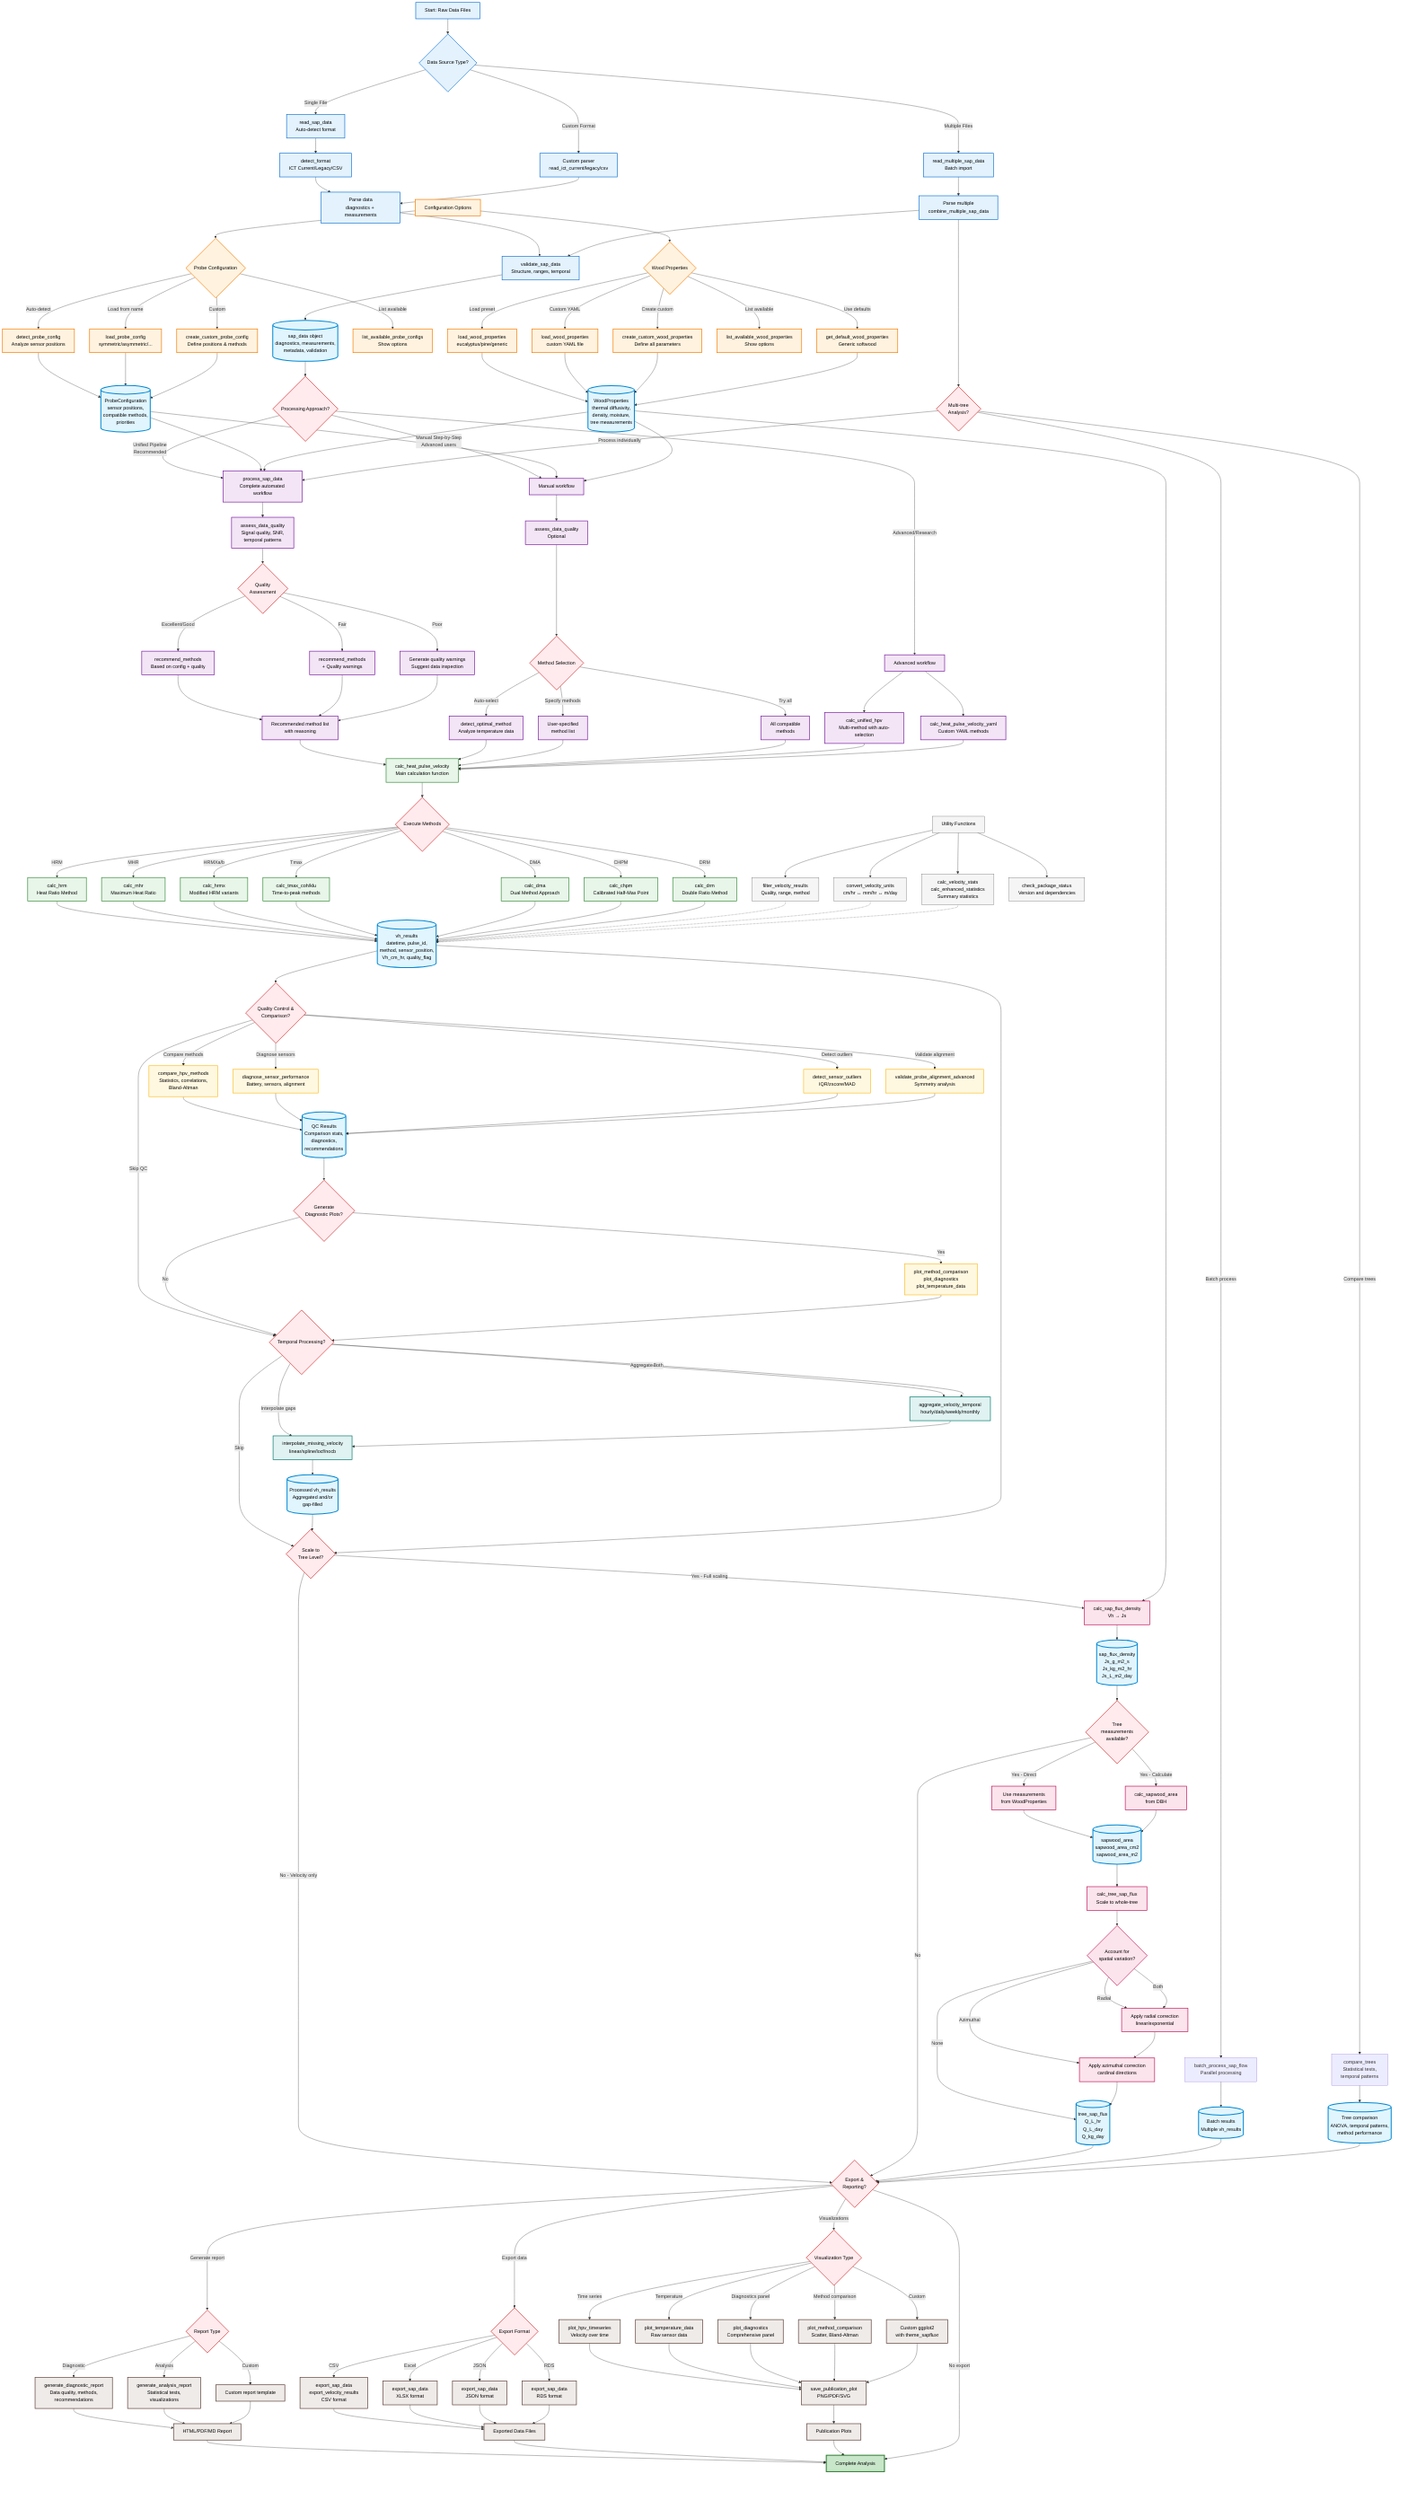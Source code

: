 flowchart TD
    %% ===================================================================
    %% sapFluxR Package - Detailed Function and Data Flow Diagram
    %% Shows complete function pathways, configuration options, and data flow
    %% ===================================================================

    %% Entry Points - Data Import
    START[Start: Raw Data Files]

    %% Stage 1: Data Import (Multiple Entry Points)
    START --> IMPORT{Data Source Type?}
    IMPORT -->|Single File| READ[read_sap_data<br/>Auto-detect format]
    IMPORT -->|Multiple Files| READMULTI[read_multiple_sap_data<br/>Batch import]
    IMPORT -->|Custom Format| READCUSTOM[Custom parser<br/>read_ict_current/legacy/csv]

    %% Format Detection & Validation
    READ --> DETECT[detect_format<br/>ICT Current/Legacy/CSV]
    DETECT --> PARSE[Parse data<br/>diagnostics + measurements]
    READMULTI --> PARSEMULTI[Parse multiple<br/>combine_multiple_sap_data]
    READCUSTOM --> PARSE

    PARSE --> VALIDATE[validate_sap_data<br/>Structure, ranges, temporal]
    PARSEMULTI --> VALIDATE

    VALIDATE --> SAPDATA[(sap_data object<br/>diagnostics, measurements,<br/>metadata, validation)]

    %% ===================================================================
    %% Configuration Pathways (Parallel to main pipeline)
    %% ===================================================================

    %% Probe Configuration Branch
    CONFIG_START[Configuration Options]

    CONFIG_START --> PROBE_PATH{Probe Configuration}
    PROBE_PATH -->|Auto-detect| DETECT_PROBE[detect_probe_config<br/>Analyze sensor positions]
    PROBE_PATH -->|Load from name| LOAD_PROBE[load_probe_config<br/>symmetric/asymmetric/...]
    PROBE_PATH -->|Custom| CUSTOM_PROBE[create_custom_probe_config<br/>Define positions & methods]
    PROBE_PATH -->|List available| LIST_PROBE[list_available_probe_configs<br/>Show options]

    DETECT_PROBE --> PROBE_OBJ[(ProbeConfiguration<br/>sensor positions,<br/>compatible methods,<br/>priorities)]
    LOAD_PROBE --> PROBE_OBJ
    CUSTOM_PROBE --> PROBE_OBJ

    %% Wood Properties Branch
    CONFIG_START --> WOOD_PATH{Wood Properties}
    WOOD_PATH -->|Load preset| LOAD_WOOD[load_wood_properties<br/>eucalyptus/pine/generic]
    WOOD_PATH -->|Custom YAML| CUSTOM_WOOD_YAML[load_wood_properties<br/>custom YAML file]
    WOOD_PATH -->|Create custom| CREATE_WOOD[create_custom_wood_properties<br/>Define all parameters]
    WOOD_PATH -->|List available| LIST_WOOD[list_available_wood_properties<br/>Show options]
    WOOD_PATH -->|Use defaults| DEFAULT_WOOD[get_default_wood_properties<br/>Generic softwood]

    LOAD_WOOD --> WOOD_OBJ[(WoodProperties<br/>thermal diffusivity,<br/>density, moisture,<br/>tree measurements)]
    CUSTOM_WOOD_YAML --> WOOD_OBJ
    CREATE_WOOD --> WOOD_OBJ
    DEFAULT_WOOD --> WOOD_OBJ

    %% ===================================================================
    %% Main Processing Pipeline Decision Point
    %% ===================================================================

    SAPDATA --> PIPELINE_CHOICE{Processing Approach?}

    %% Option 1: Unified Pipeline (Recommended)
    PIPELINE_CHOICE -->|Unified Pipeline<br/>Recommended| PROCESS[process_sap_data<br/>Complete automated workflow]

    PROBE_OBJ --> PROCESS
    WOOD_OBJ --> PROCESS

    PROCESS --> ASSESS_QUALITY[assess_data_quality<br/>Signal quality, SNR,<br/>temporal patterns]

    ASSESS_QUALITY --> QUALITY_RESULT{Quality<br/>Assessment}
    QUALITY_RESULT -->|Excellent/Good| RECOMMEND[recommend_methods<br/>Based on config + quality]
    QUALITY_RESULT -->|Fair| RECOMMEND_CAUTION[recommend_methods<br/>+ Quality warnings]
    QUALITY_RESULT -->|Poor| QUALITY_WARN[Generate quality warnings<br/>Suggest data inspection]

    RECOMMEND --> METHOD_LIST[Recommended method list<br/>with reasoning]
    RECOMMEND_CAUTION --> METHOD_LIST
    QUALITY_WARN --> METHOD_LIST

    METHOD_LIST --> CALC_HPV_MAIN

    %% Option 2: Manual Step-by-Step
    PIPELINE_CHOICE -->|Manual Step-by-Step<br/>Advanced users| MANUAL_START[Manual workflow]

    PROBE_OBJ --> MANUAL_START
    WOOD_OBJ --> MANUAL_START

    MANUAL_START --> MANUAL_ASSESS[assess_data_quality<br/>Optional]
    MANUAL_ASSESS --> MANUAL_METHOD{Method Selection}

    MANUAL_METHOD -->|Auto-select| DETECT_OPTIMAL[detect_optimal_method<br/>Analyze temperature data]
    MANUAL_METHOD -->|Specify methods| USER_METHODS[User-specified<br/>method list]
    MANUAL_METHOD -->|Try all| ALL_METHODS[All compatible<br/>methods]

    DETECT_OPTIMAL --> CALC_HPV_MAIN
    USER_METHODS --> CALC_HPV_MAIN
    ALL_METHODS --> CALC_HPV_MAIN

    %% Option 3: Advanced/Research
    PIPELINE_CHOICE -->|Advanced/Research| ADVANCED_START[Advanced workflow]

    ADVANCED_START --> UNIFIED_HPV[calc_unified_hpv<br/>Multi-method with auto-selection]
    ADVANCED_START --> YAML_METHOD[calc_heat_pulse_velocity_yaml<br/>Custom YAML methods]

    UNIFIED_HPV --> CALC_HPV_MAIN
    YAML_METHOD --> CALC_HPV_MAIN

    %% ===================================================================
    %% Core HPV Calculation (Multiple Method Execution)
    %% ===================================================================

    CALC_HPV_MAIN[calc_heat_pulse_velocity<br/>Main calculation function]

    CALC_HPV_MAIN --> METHOD_EXEC{Execute Methods}

    %% Core Methods
    METHOD_EXEC -->|HRM| CALC_HRM[calc_hrm<br/>Heat Ratio Method]
    METHOD_EXEC -->|MHR| CALC_MHR[calc_mhr<br/>Maximum Heat Ratio]
    METHOD_EXEC -->|HRMXa/b| CALC_HRMX[calc_hrmx<br/>Modified HRM variants]
    METHOD_EXEC -->|Tmax| CALC_TMAX[calc_tmax_coh/klu<br/>Time-to-peak methods]
    METHOD_EXEC -->|DMA| CALC_DMA[calc_dma<br/>Dual Method Approach]

    %% Advanced Methods
    METHOD_EXEC -->|CHPM| CALC_CHPM[calc_chpm<br/>Calibrated Half-Max Point]
    METHOD_EXEC -->|DRM| CALC_DRM[calc_drm<br/>Double Ratio Method]

    %% All methods converge
    CALC_HRM --> VH_RESULTS[(vh_results<br/>datetime, pulse_id,<br/>method, sensor_position,<br/>Vh_cm_hr, quality_flag)]
    CALC_MHR --> VH_RESULTS
    CALC_HRMX --> VH_RESULTS
    CALC_TMAX --> VH_RESULTS
    CALC_DMA --> VH_RESULTS
    CALC_CHPM --> VH_RESULTS
    CALC_DRM --> VH_RESULTS

    %% ===================================================================
    %% Quality Control & Method Comparison (Stage 5 & 10)
    %% ===================================================================

    VH_RESULTS --> QC_CHOICE{Quality Control &<br/>Comparison?}

    QC_CHOICE -->|Compare methods| COMPARE_METHODS[compare_hpv_methods<br/>Statistics, correlations,<br/>Bland-Altman]
    QC_CHOICE -->|Diagnose sensors| DIAGNOSE[diagnose_sensor_performance<br/>Battery, sensors, alignment]
    QC_CHOICE -->|Detect outliers| DETECT_OUT[detect_sensor_outliers<br/>IQR/zscore/MAD]
    QC_CHOICE -->|Validate alignment| VALIDATE_ALIGN[validate_probe_alignment_advanced<br/>Symmetry analysis]
    QC_CHOICE -->|Skip QC| TEMPORAL_CHOICE

    COMPARE_METHODS --> QC_RESULTS[(QC Results<br/>Comparison stats,<br/>diagnostics,<br/>recommendations)]
    DIAGNOSE --> QC_RESULTS
    DETECT_OUT --> QC_RESULTS
    VALIDATE_ALIGN --> QC_RESULTS

    QC_RESULTS --> PLOT_QC{Generate<br/>Diagnostic Plots?}
    PLOT_QC -->|Yes| PLOT_COMPARE[plot_method_comparison<br/>plot_diagnostics<br/>plot_temperature_data]
    PLOT_QC -->|No| TEMPORAL_CHOICE
    PLOT_COMPARE --> TEMPORAL_CHOICE

    %% ===================================================================
    %% Temporal Processing & Aggregation (Stage 6)
    %% ===================================================================

    TEMPORAL_CHOICE{Temporal Processing?}

    TEMPORAL_CHOICE -->|Aggregate| AGGREGATE[aggregate_velocity_temporal<br/>hourly/daily/weekly/monthly]
    TEMPORAL_CHOICE -->|Interpolate gaps| INTERPOLATE[interpolate_missing_velocity<br/>linear/spline/locf/nocb]
    TEMPORAL_CHOICE -->|Both| AGGREGATE
    AGGREGATE --> INTERPOLATE
    TEMPORAL_CHOICE -->|Skip| SCALING_CHOICE

    INTERPOLATE --> VH_PROCESSED[(Processed vh_results<br/>Aggregated and/or<br/>gap-filled)]

    VH_PROCESSED --> SCALING_CHOICE
    VH_RESULTS --> SCALING_CHOICE

    %% ===================================================================
    %% Scaling to Tree-Level Flux (Stages 7-9)
    %% ===================================================================

    SCALING_CHOICE{Scale to<br/>Tree Level?}

    SCALING_CHOICE -->|Yes - Full scaling| FLUX_DENSITY[calc_sap_flux_density<br/>Vh → Js]
    SCALING_CHOICE -->|No - Velocity only| EXPORT_CHOICE

    %% Stage 7: Flux Density
    WOOD_OBJ --> FLUX_DENSITY

    FLUX_DENSITY --> FLUX_OBJ[(sap_flux_density<br/>Js_g_m2_s<br/>Js_kg_m2_hr<br/>Js_L_m2_day)]

    FLUX_OBJ --> SAPWOOD_CHOICE{Tree<br/>measurements<br/>available?}

    %% Stage 8: Sapwood Area
    SAPWOOD_CHOICE -->|Yes - Direct| SAPWOOD_DIRECT[Use measurements<br/>from WoodProperties]
    SAPWOOD_CHOICE -->|Yes - Calculate| CALC_SAPWOOD[calc_sapwood_area<br/>from DBH]
    SAPWOOD_CHOICE -->|No| EXPORT_CHOICE

    SAPWOOD_DIRECT --> SAPWOOD_OBJ[(sapwood_area<br/>sapwood_area_cm2<br/>sapwood_area_m2)]
    CALC_SAPWOOD --> SAPWOOD_OBJ

    %% Stage 9: Tree Water Use
    SAPWOOD_OBJ --> TREE_FLUX[calc_tree_sap_flux<br/>Scale to whole-tree]

    TREE_FLUX --> VARIATION{Account for<br/>spatial variation?}

    VARIATION -->|Radial| RADIAL[Apply radial correction<br/>linear/exponential]
    VARIATION -->|Azimuthal| AZIMUTHAL[Apply azimuthal correction<br/>cardinal directions]
    VARIATION -->|Both| RADIAL
    RADIAL --> AZIMUTHAL
    VARIATION -->|None| TREE_RESULTS

    AZIMUTHAL --> TREE_RESULTS[(tree_sap_flux<br/>Q_L_hr<br/>Q_L_day<br/>Q_kg_day)]

    TREE_RESULTS --> EXPORT_CHOICE

    %% ===================================================================
    %% Multi-Tree Comparison & Analysis
    %% ===================================================================

    PARSEMULTI --> MULTI_CHOICE{Multi-tree<br/>Analysis?}

    MULTI_CHOICE -->|Process individually| PROCESS
    MULTI_CHOICE -->|Batch process| BATCH[batch_process_sap_flow<br/>Parallel processing]
    MULTI_CHOICE -->|Compare trees| COMPARE_TREES[compare_trees<br/>Statistical tests,<br/>temporal patterns]

    BATCH --> BATCH_RESULTS[(Batch results<br/>Multiple vh_results)]
    COMPARE_TREES --> TREE_COMPARE[(Tree comparison<br/>ANOVA, temporal patterns,<br/>method performance)]

    BATCH_RESULTS --> EXPORT_CHOICE
    TREE_COMPARE --> EXPORT_CHOICE

    %% ===================================================================
    %% Reporting & Export (Final Stage)
    %% ===================================================================

    EXPORT_CHOICE{Export &<br/>Reporting?}

    EXPORT_CHOICE -->|Generate report| REPORT_TYPE{Report Type}

    REPORT_TYPE -->|Diagnostic| DIAG_REPORT[generate_diagnostic_report<br/>Data quality, methods,<br/>recommendations]
    REPORT_TYPE -->|Analysis| ANALYSIS_REPORT[generate_analysis_report<br/>Statistical tests,<br/>visualizations]
    REPORT_TYPE -->|Custom| CUSTOM_REPORT[Custom report template]

    DIAG_REPORT --> REPORT_FILES[HTML/PDF/MD Report]
    ANALYSIS_REPORT --> REPORT_FILES
    CUSTOM_REPORT --> REPORT_FILES

    EXPORT_CHOICE -->|Export data| EXPORT_TYPE{Export Format}

    EXPORT_TYPE -->|CSV| EXPORT_CSV[export_sap_data<br/>export_velocity_results<br/>CSV format]
    EXPORT_TYPE -->|Excel| EXPORT_XLSX[export_sap_data<br/>XLSX format]
    EXPORT_TYPE -->|JSON| EXPORT_JSON[export_sap_data<br/>JSON format]
    EXPORT_TYPE -->|RDS| EXPORT_RDS[export_sap_data<br/>RDS format]

    EXPORT_CSV --> DATA_FILES[Exported Data Files]
    EXPORT_XLSX --> DATA_FILES
    EXPORT_JSON --> DATA_FILES
    EXPORT_RDS --> DATA_FILES

    EXPORT_CHOICE -->|Visualizations| VIZ_TYPE{Visualization Type}

    VIZ_TYPE -->|Time series| PLOT_TS[plot_hpv_timeseries<br/>Velocity over time]
    VIZ_TYPE -->|Temperature| PLOT_TEMP[plot_temperature_data<br/>Raw sensor data]
    VIZ_TYPE -->|Diagnostics panel| PLOT_DIAG[plot_diagnostics<br/>Comprehensive panel]
    VIZ_TYPE -->|Method comparison| PLOT_METHOD[plot_method_comparison<br/>Scatter, Bland-Altman]
    VIZ_TYPE -->|Custom| PLOT_CUSTOM[Custom ggplot2<br/>with theme_sapfluxr]

    PLOT_TS --> SAVE_PLOT[save_publication_plot<br/>PNG/PDF/SVG]
    PLOT_TEMP --> SAVE_PLOT
    PLOT_DIAG --> SAVE_PLOT
    PLOT_METHOD --> SAVE_PLOT
    PLOT_CUSTOM --> SAVE_PLOT

    SAVE_PLOT --> PLOT_FILES[Publication Plots]

    %% Final outputs
    REPORT_FILES --> END[Complete Analysis]
    DATA_FILES --> END
    PLOT_FILES --> END
    EXPORT_CHOICE -->|No export| END

    %% ===================================================================
    %% Utility Functions (Can be called at various points)
    %% ===================================================================

    UTILS[Utility Functions]

    UTILS --> FILTER[filter_velocity_results<br/>Quality, range, method]
    UTILS --> CONVERT[convert_velocity_units<br/>cm/hr ↔ mm/hr ↔ m/day]
    UTILS --> STATS[calc_velocity_stats<br/>calc_enhanced_statistics<br/>Summary statistics]
    UTILS --> CHECK[check_package_status<br/>Version and dependencies]

    FILTER -.-> VH_RESULTS
    CONVERT -.-> VH_RESULTS
    STATS -.-> VH_RESULTS

    %% ===================================================================
    %% Styling - Color-coded by workflow stage
    %% ===================================================================

    classDef import fill:#e3f2fd,stroke:#1976d2,stroke-width:2px,color:#000
    classDef config fill:#fff3e0,stroke:#f57c00,stroke-width:2px,color:#000
    classDef process fill:#f3e5f5,stroke:#7b1fa2,stroke-width:2px,color:#000
    classDef calculate fill:#e8f5e9,stroke:#388e3c,stroke-width:2px,color:#000
    classDef quality fill:#fff8e1,stroke:#fbc02d,stroke-width:2px,color:#000
    classDef temporal fill:#e0f2f1,stroke:#00796b,stroke-width:2px,color:#000
    classDef scaling fill:#fce4ec,stroke:#c2185b,stroke-width:2px,color:#000
    classDef export fill:#efebe9,stroke:#5d4037,stroke-width:2px,color:#000
    classDef data fill:#e1f5fe,stroke:#0288d1,stroke-width:3px,color:#000
    classDef decision fill:#ffebee,stroke:#d32f2f,stroke-width:2px,color:#000
    classDef utility fill:#f5f5f5,stroke:#616161,stroke-width:1px,color:#000
    classDef endpoint fill:#c8e6c9,stroke:#2e7d32,stroke-width:3px,color:#000

    %% Apply styles
    class START,IMPORT,READ,READMULTI,READCUSTOM,DETECT,PARSE,PARSEMULTI,VALIDATE import
    class CONFIG_START,PROBE_PATH,WOOD_PATH,DETECT_PROBE,LOAD_PROBE,CUSTOM_PROBE,LIST_PROBE,LOAD_WOOD,CUSTOM_WOOD_YAML,CREATE_WOOD,LIST_WOOD,DEFAULT_WOOD config
    class PROCESS,ASSESS_QUALITY,RECOMMEND,RECOMMEND_CAUTION,QUALITY_WARN,METHOD_LIST,MANUAL_START,MANUAL_ASSESS,DETECT_OPTIMAL,USER_METHODS,ALL_METHODS,ADVANCED_START,UNIFIED_HPV,YAML_METHOD process
    class CALC_HPV_MAIN,CALC_HRM,CALC_MHR,CALC_HRMX,CALC_TMAX,CALC_DMA,CALC_CHPM,CALC_DRM calculate
    class COMPARE_METHODS,DIAGNOSE,DETECT_OUT,VALIDATE_ALIGN,PLOT_COMPARE quality
    class AGGREGATE,INTERPOLATE temporal
    class FLUX_DENSITY,SAPWOOD_DIRECT,CALC_SAPWOOD,TREE_FLUX,RADIAL,AZIMUTHAL,VARIATION scaling
    class DIAG_REPORT,ANALYSIS_REPORT,CUSTOM_REPORT,EXPORT_CSV,EXPORT_XLSX,EXPORT_JSON,EXPORT_RDS,PLOT_TS,PLOT_TEMP,PLOT_DIAG,PLOT_METHOD,PLOT_CUSTOM,SAVE_PLOT export
    class SAPDATA,PROBE_OBJ,WOOD_OBJ,VH_RESULTS,QC_RESULTS,VH_PROCESSED,FLUX_OBJ,SAPWOOD_OBJ,TREE_RESULTS,BATCH_RESULTS,TREE_COMPARE data
    class PIPELINE_CHOICE,QUALITY_RESULT,MANUAL_METHOD,METHOD_EXEC,QC_CHOICE,PLOT_QC,TEMPORAL_CHOICE,SCALING_CHOICE,SAPWOOD_CHOICE,MULTI_CHOICE,EXPORT_CHOICE,REPORT_TYPE,EXPORT_TYPE,VIZ_TYPE decision
    class UTILS,FILTER,CONVERT,STATS,CHECK utility
    class END endpoint
    class REPORT_FILES,DATA_FILES,PLOT_FILES export
